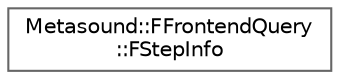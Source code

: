 digraph "Graphical Class Hierarchy"
{
 // INTERACTIVE_SVG=YES
 // LATEX_PDF_SIZE
  bgcolor="transparent";
  edge [fontname=Helvetica,fontsize=10,labelfontname=Helvetica,labelfontsize=10];
  node [fontname=Helvetica,fontsize=10,shape=box,height=0.2,width=0.4];
  rankdir="LR";
  Node0 [id="Node000000",label="Metasound::FFrontendQuery\l::FStepInfo",height=0.2,width=0.4,color="grey40", fillcolor="white", style="filled",URL="$d4/d29/structMetasound_1_1FFrontendQuery_1_1FStepInfo.html",tooltip=" "];
}
